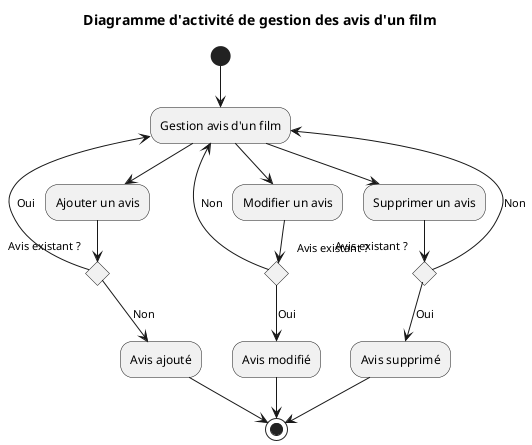 @startuml Diagramme d'activité de gestion des avis d'un film
title Diagramme d'activité de gestion des avis d'un film

(*) -down-> "Gestion avis d'un film"

"Gestion avis d'un film" --> "Ajouter un avis"
"Gestion avis d'un film" --> "Modifier un avis"
"Gestion avis d'un film" --> "Supprimer un avis"


"Ajouter un avis" --> if "Avis existant ?" then
  -left->[Oui] "Gestion avis d'un film"
else
  -down->[Non] "Avis ajouté"
endif

"Modifier un avis" --> if "Avis existant ?" then
  -down->[Oui] "Avis modifié"
else
  -->[Non] "Gestion avis d'un film"
endif

"Supprimer un avis" --> if "Avis existant ?" then
  -down->[Oui] "Avis supprimé"
else
  -->[Non] "Gestion avis d'un film"
endif

"Avis ajouté" -->(*)
"Avis modifié" -->(*)
"Avis supprimé" -->(*)
@enduml
